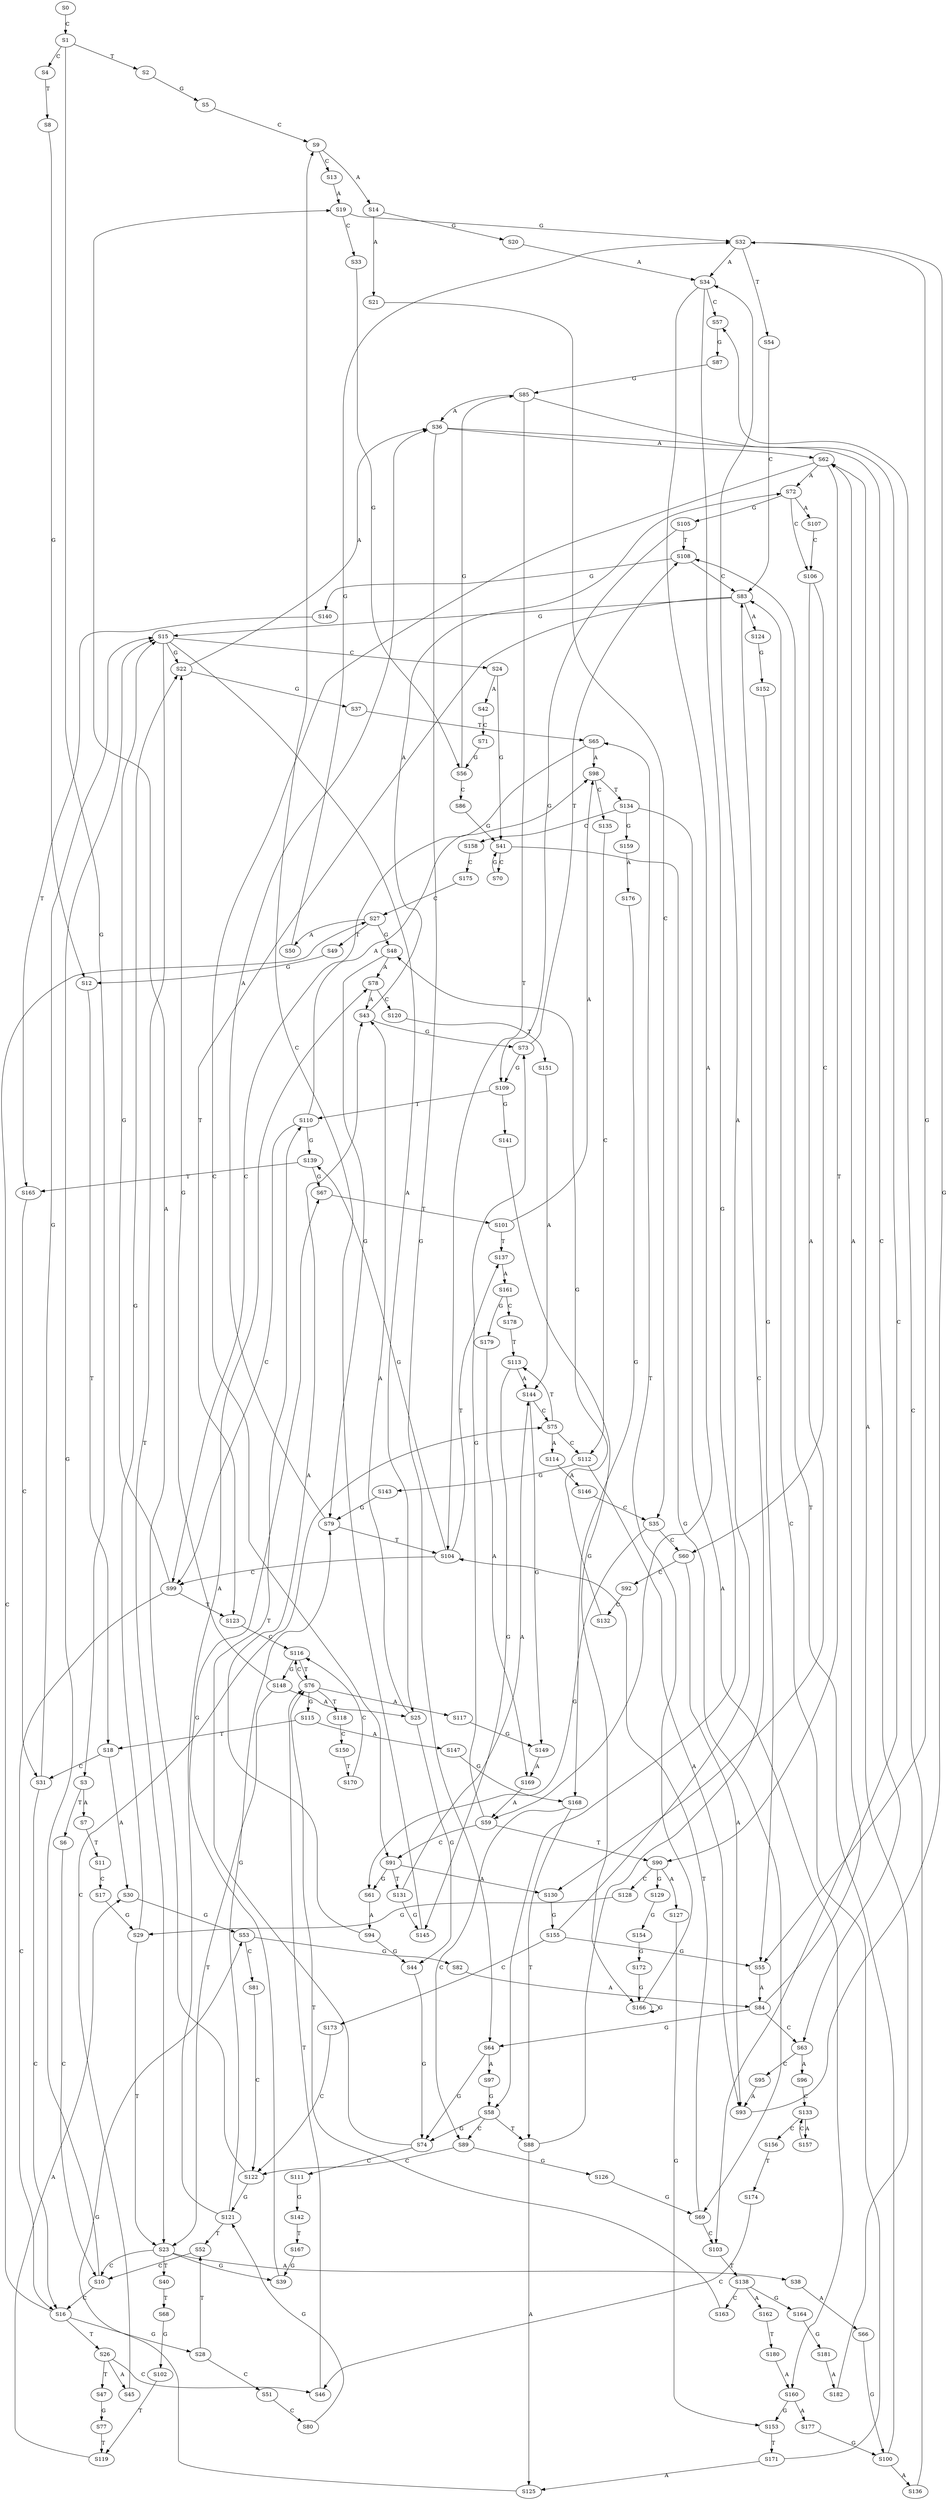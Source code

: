 strict digraph  {
	S0 -> S1 [ label = C ];
	S1 -> S2 [ label = T ];
	S1 -> S3 [ label = G ];
	S1 -> S4 [ label = C ];
	S2 -> S5 [ label = G ];
	S3 -> S6 [ label = T ];
	S3 -> S7 [ label = A ];
	S4 -> S8 [ label = T ];
	S5 -> S9 [ label = C ];
	S6 -> S10 [ label = C ];
	S7 -> S11 [ label = T ];
	S8 -> S12 [ label = G ];
	S9 -> S13 [ label = C ];
	S9 -> S14 [ label = A ];
	S10 -> S15 [ label = G ];
	S10 -> S16 [ label = C ];
	S11 -> S17 [ label = C ];
	S12 -> S18 [ label = T ];
	S13 -> S19 [ label = A ];
	S14 -> S20 [ label = G ];
	S14 -> S21 [ label = A ];
	S15 -> S22 [ label = G ];
	S15 -> S23 [ label = T ];
	S15 -> S24 [ label = C ];
	S15 -> S25 [ label = A ];
	S16 -> S26 [ label = T ];
	S16 -> S27 [ label = C ];
	S16 -> S28 [ label = G ];
	S17 -> S29 [ label = G ];
	S18 -> S30 [ label = A ];
	S18 -> S31 [ label = C ];
	S19 -> S32 [ label = G ];
	S19 -> S33 [ label = C ];
	S20 -> S34 [ label = A ];
	S21 -> S35 [ label = C ];
	S22 -> S36 [ label = A ];
	S22 -> S37 [ label = G ];
	S23 -> S10 [ label = C ];
	S23 -> S38 [ label = A ];
	S23 -> S39 [ label = G ];
	S23 -> S40 [ label = T ];
	S24 -> S41 [ label = G ];
	S24 -> S42 [ label = A ];
	S25 -> S43 [ label = A ];
	S25 -> S44 [ label = G ];
	S26 -> S45 [ label = A ];
	S26 -> S46 [ label = C ];
	S26 -> S47 [ label = T ];
	S27 -> S48 [ label = G ];
	S27 -> S49 [ label = T ];
	S27 -> S50 [ label = A ];
	S28 -> S51 [ label = C ];
	S28 -> S52 [ label = T ];
	S29 -> S22 [ label = G ];
	S29 -> S23 [ label = T ];
	S30 -> S53 [ label = G ];
	S31 -> S15 [ label = G ];
	S31 -> S16 [ label = C ];
	S32 -> S54 [ label = T ];
	S32 -> S55 [ label = G ];
	S32 -> S34 [ label = A ];
	S33 -> S56 [ label = G ];
	S34 -> S57 [ label = C ];
	S34 -> S58 [ label = G ];
	S34 -> S59 [ label = A ];
	S35 -> S60 [ label = C ];
	S35 -> S61 [ label = G ];
	S36 -> S62 [ label = A ];
	S36 -> S63 [ label = C ];
	S36 -> S64 [ label = G ];
	S37 -> S65 [ label = T ];
	S38 -> S66 [ label = A ];
	S39 -> S67 [ label = G ];
	S40 -> S68 [ label = T ];
	S41 -> S69 [ label = G ];
	S41 -> S70 [ label = C ];
	S42 -> S71 [ label = C ];
	S43 -> S72 [ label = A ];
	S43 -> S73 [ label = G ];
	S44 -> S74 [ label = G ];
	S45 -> S75 [ label = C ];
	S46 -> S76 [ label = T ];
	S47 -> S77 [ label = G ];
	S48 -> S78 [ label = A ];
	S48 -> S79 [ label = G ];
	S49 -> S12 [ label = G ];
	S50 -> S32 [ label = G ];
	S51 -> S80 [ label = C ];
	S52 -> S10 [ label = C ];
	S53 -> S81 [ label = C ];
	S53 -> S82 [ label = G ];
	S54 -> S83 [ label = C ];
	S55 -> S84 [ label = A ];
	S56 -> S85 [ label = G ];
	S56 -> S86 [ label = C ];
	S57 -> S87 [ label = G ];
	S58 -> S88 [ label = T ];
	S58 -> S89 [ label = C ];
	S58 -> S74 [ label = G ];
	S59 -> S90 [ label = T ];
	S59 -> S91 [ label = C ];
	S59 -> S73 [ label = G ];
	S60 -> S92 [ label = C ];
	S60 -> S93 [ label = A ];
	S61 -> S94 [ label = A ];
	S62 -> S90 [ label = T ];
	S62 -> S91 [ label = C ];
	S62 -> S72 [ label = A ];
	S63 -> S95 [ label = C ];
	S63 -> S96 [ label = A ];
	S64 -> S97 [ label = A ];
	S64 -> S74 [ label = G ];
	S65 -> S98 [ label = A ];
	S65 -> S99 [ label = C ];
	S66 -> S100 [ label = G ];
	S67 -> S101 [ label = T ];
	S68 -> S102 [ label = G ];
	S69 -> S103 [ label = C ];
	S69 -> S104 [ label = T ];
	S70 -> S41 [ label = G ];
	S71 -> S56 [ label = G ];
	S72 -> S105 [ label = G ];
	S72 -> S106 [ label = C ];
	S72 -> S107 [ label = A ];
	S73 -> S108 [ label = T ];
	S73 -> S109 [ label = G ];
	S74 -> S110 [ label = T ];
	S74 -> S111 [ label = C ];
	S75 -> S112 [ label = C ];
	S75 -> S113 [ label = T ];
	S75 -> S114 [ label = A ];
	S76 -> S115 [ label = G ];
	S76 -> S116 [ label = C ];
	S76 -> S117 [ label = A ];
	S76 -> S118 [ label = T ];
	S77 -> S119 [ label = T ];
	S78 -> S43 [ label = A ];
	S78 -> S120 [ label = C ];
	S79 -> S36 [ label = A ];
	S79 -> S104 [ label = T ];
	S80 -> S121 [ label = G ];
	S81 -> S122 [ label = C ];
	S82 -> S84 [ label = A ];
	S83 -> S123 [ label = T ];
	S83 -> S15 [ label = G ];
	S83 -> S124 [ label = A ];
	S84 -> S62 [ label = A ];
	S84 -> S63 [ label = C ];
	S84 -> S64 [ label = G ];
	S85 -> S103 [ label = C ];
	S85 -> S36 [ label = A ];
	S85 -> S104 [ label = T ];
	S86 -> S41 [ label = G ];
	S87 -> S85 [ label = G ];
	S88 -> S125 [ label = A ];
	S88 -> S83 [ label = C ];
	S89 -> S122 [ label = C ];
	S89 -> S126 [ label = G ];
	S90 -> S127 [ label = A ];
	S90 -> S128 [ label = C ];
	S90 -> S129 [ label = G ];
	S91 -> S130 [ label = A ];
	S91 -> S61 [ label = G ];
	S91 -> S131 [ label = T ];
	S92 -> S132 [ label = C ];
	S93 -> S32 [ label = G ];
	S94 -> S44 [ label = G ];
	S94 -> S43 [ label = A ];
	S95 -> S93 [ label = A ];
	S96 -> S133 [ label = C ];
	S97 -> S58 [ label = G ];
	S98 -> S134 [ label = T ];
	S98 -> S135 [ label = C ];
	S99 -> S16 [ label = C ];
	S99 -> S15 [ label = G ];
	S99 -> S123 [ label = T ];
	S100 -> S136 [ label = A ];
	S100 -> S108 [ label = T ];
	S101 -> S98 [ label = A ];
	S101 -> S137 [ label = T ];
	S102 -> S119 [ label = T ];
	S103 -> S138 [ label = T ];
	S104 -> S137 [ label = T ];
	S104 -> S99 [ label = C ];
	S104 -> S139 [ label = G ];
	S105 -> S108 [ label = T ];
	S105 -> S109 [ label = G ];
	S106 -> S60 [ label = C ];
	S106 -> S130 [ label = A ];
	S107 -> S106 [ label = C ];
	S108 -> S140 [ label = G ];
	S108 -> S83 [ label = C ];
	S109 -> S141 [ label = G ];
	S109 -> S110 [ label = T ];
	S110 -> S139 [ label = G ];
	S110 -> S99 [ label = C ];
	S110 -> S98 [ label = A ];
	S111 -> S142 [ label = G ];
	S112 -> S93 [ label = A ];
	S112 -> S143 [ label = G ];
	S113 -> S144 [ label = A ];
	S113 -> S145 [ label = G ];
	S114 -> S146 [ label = A ];
	S115 -> S147 [ label = A ];
	S115 -> S18 [ label = T ];
	S116 -> S76 [ label = T ];
	S116 -> S148 [ label = G ];
	S117 -> S149 [ label = G ];
	S118 -> S150 [ label = C ];
	S119 -> S30 [ label = A ];
	S120 -> S151 [ label = T ];
	S121 -> S78 [ label = A ];
	S121 -> S52 [ label = T ];
	S121 -> S79 [ label = G ];
	S122 -> S121 [ label = G ];
	S122 -> S19 [ label = A ];
	S123 -> S116 [ label = C ];
	S124 -> S152 [ label = G ];
	S125 -> S53 [ label = G ];
	S126 -> S69 [ label = G ];
	S127 -> S153 [ label = G ];
	S128 -> S29 [ label = G ];
	S129 -> S154 [ label = G ];
	S130 -> S155 [ label = G ];
	S131 -> S145 [ label = G ];
	S131 -> S144 [ label = A ];
	S132 -> S48 [ label = G ];
	S133 -> S156 [ label = C ];
	S133 -> S157 [ label = A ];
	S134 -> S158 [ label = C ];
	S134 -> S159 [ label = G ];
	S134 -> S160 [ label = A ];
	S135 -> S112 [ label = C ];
	S136 -> S57 [ label = C ];
	S137 -> S161 [ label = A ];
	S138 -> S162 [ label = A ];
	S138 -> S163 [ label = C ];
	S138 -> S164 [ label = G ];
	S139 -> S165 [ label = T ];
	S139 -> S67 [ label = G ];
	S140 -> S165 [ label = T ];
	S141 -> S166 [ label = G ];
	S142 -> S167 [ label = T ];
	S143 -> S79 [ label = G ];
	S144 -> S149 [ label = G ];
	S144 -> S75 [ label = C ];
	S145 -> S9 [ label = C ];
	S146 -> S35 [ label = C ];
	S147 -> S168 [ label = G ];
	S148 -> S25 [ label = A ];
	S148 -> S22 [ label = G ];
	S148 -> S23 [ label = T ];
	S149 -> S169 [ label = A ];
	S150 -> S170 [ label = T ];
	S151 -> S144 [ label = A ];
	S152 -> S55 [ label = G ];
	S153 -> S171 [ label = T ];
	S154 -> S172 [ label = G ];
	S155 -> S55 [ label = G ];
	S155 -> S173 [ label = C ];
	S155 -> S34 [ label = A ];
	S156 -> S174 [ label = T ];
	S157 -> S133 [ label = C ];
	S158 -> S175 [ label = C ];
	S159 -> S176 [ label = A ];
	S160 -> S153 [ label = G ];
	S160 -> S177 [ label = A ];
	S161 -> S178 [ label = C ];
	S161 -> S179 [ label = G ];
	S162 -> S180 [ label = T ];
	S163 -> S76 [ label = T ];
	S164 -> S181 [ label = G ];
	S165 -> S31 [ label = C ];
	S166 -> S65 [ label = T ];
	S166 -> S166 [ label = G ];
	S167 -> S39 [ label = G ];
	S168 -> S88 [ label = T ];
	S168 -> S89 [ label = C ];
	S169 -> S59 [ label = A ];
	S170 -> S116 [ label = C ];
	S171 -> S83 [ label = C ];
	S171 -> S125 [ label = A ];
	S172 -> S166 [ label = G ];
	S173 -> S122 [ label = C ];
	S174 -> S46 [ label = C ];
	S175 -> S27 [ label = C ];
	S176 -> S168 [ label = G ];
	S177 -> S100 [ label = G ];
	S178 -> S113 [ label = T ];
	S179 -> S169 [ label = A ];
	S180 -> S160 [ label = A ];
	S181 -> S182 [ label = A ];
	S182 -> S62 [ label = A ];
}

